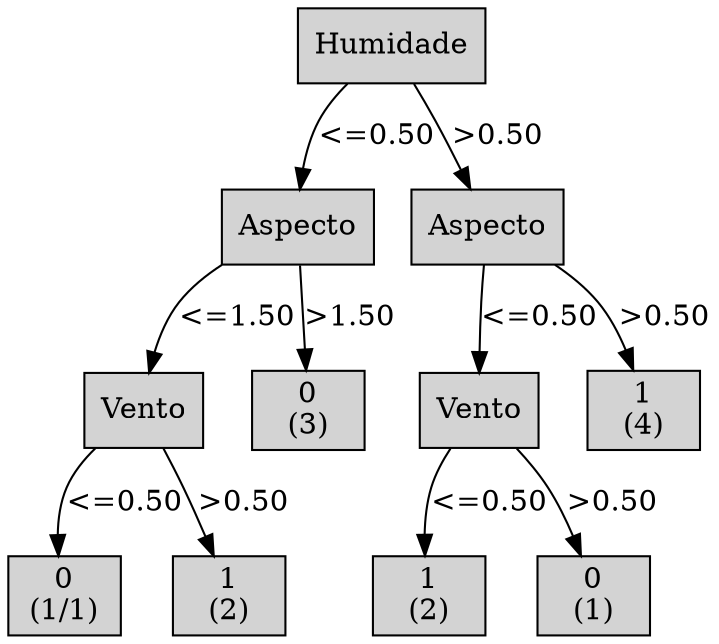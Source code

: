 digraph ID3_Tree {
"0" [shape=box, style=filled, label="Humidade
", weight=1]
"1" [shape=box, style=filled, label="Aspecto
", weight=2]
0 -> 1 [ label = "<=0.50"];
"2" [shape=box, style=filled, label="Vento
", weight=3]
1 -> 2 [ label = "<=1.50"];
"3" [shape=box, style=filled, label="0
(1/1)
", weight=4]
2 -> 3 [ label = "<=0.50"];
"4" [shape=box, style=filled, label="1
(2)
", weight=4]
2 -> 4 [ label = ">0.50"];
"5" [shape=box, style=filled, label="0
(3)
", weight=3]
1 -> 5 [ label = ">1.50"];
"6" [shape=box, style=filled, label="Aspecto
", weight=2]
0 -> 6 [ label = ">0.50"];
"7" [shape=box, style=filled, label="Vento
", weight=3]
6 -> 7 [ label = "<=0.50"];
"8" [shape=box, style=filled, label="1
(2)
", weight=4]
7 -> 8 [ label = "<=0.50"];
"9" [shape=box, style=filled, label="0
(1)
", weight=4]
7 -> 9 [ label = ">0.50"];
"10" [shape=box, style=filled, label="1
(4)
", weight=3]
6 -> 10 [ label = ">0.50"];
{rank=same; 0;};
{rank=same; 1;6;};
{rank=same; 2;5;7;10;};
{rank=same; 3;4;8;9;};
}
